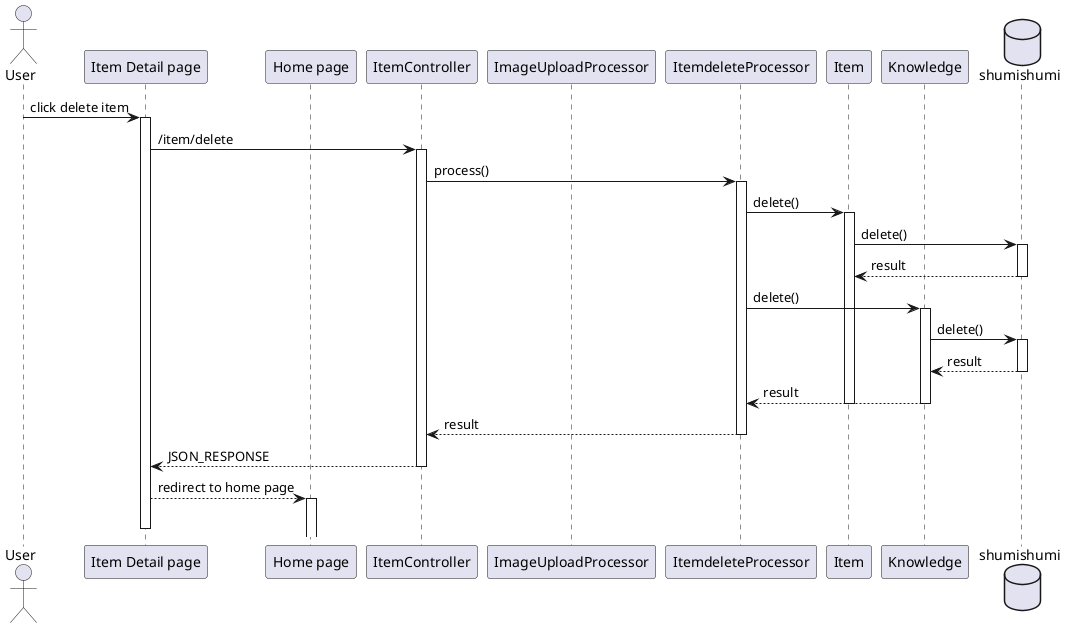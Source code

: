 @startuml delete item
'autonumber 1.1.1

actor User as u

' Box "front end"
participant "Item Detail page" as detail
participant "Home page" as home
' end box

' Box "back end"
participant ItemController as ic

participant ImageUploadProcessor as upproc
participant ItemdeleteProcessor as deleteproc

participant Item as im
participant Knowledge as km
' end box

database shumishumi as db

u -> detail++ : click delete item

detail -> ic++ : /item/delete
ic -> deleteproc++ : process()

deleteproc -> im++ : delete()
im -> db++ : delete()
return result

deleteproc -> km++ : delete()
km -> db++ : delete()
return result
return result

deactivate im

return result
return JSON_RESPONSE

detail --> home ++-- : redirect to home page

@enduml